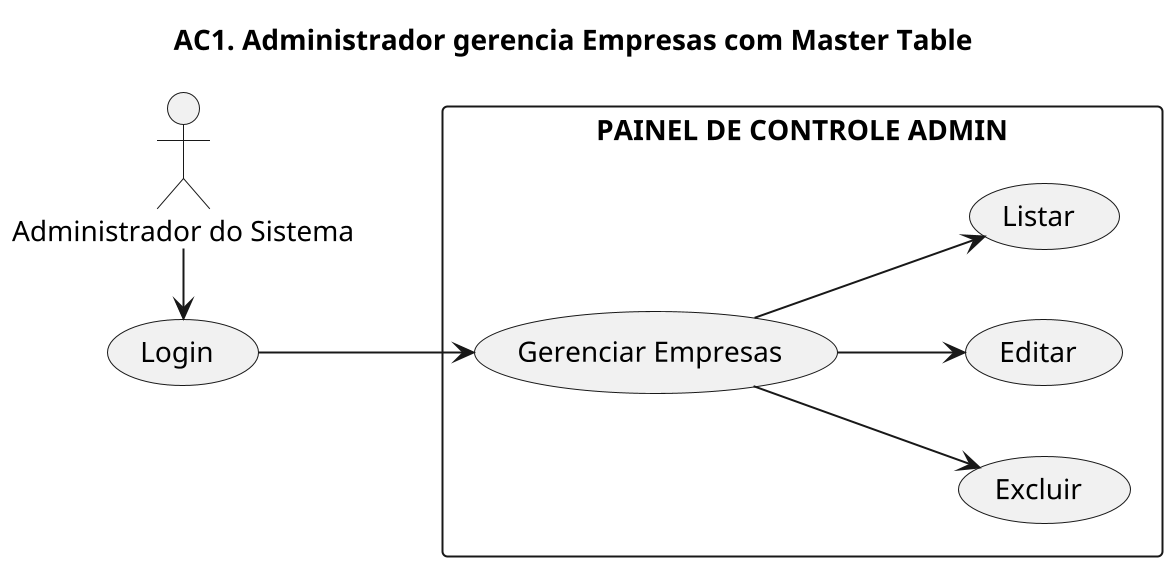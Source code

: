 @startuml
left to right direction
title "AC1. Administrador gerencia Empresas com Master Table"
Admin as "Administrador do Sistema"
scale 2

rectangle "PAINEL DE CONTROLE ADMIN" {
    (Gerenciar Empresas) as handle
    (Excluir) as delete
    (Editar) as edit
    (Listar) as list
}

(Login) as login

Admin -r--> login
login --> handle
handle --> edit
handle --> delete
handle --> list

@enduml